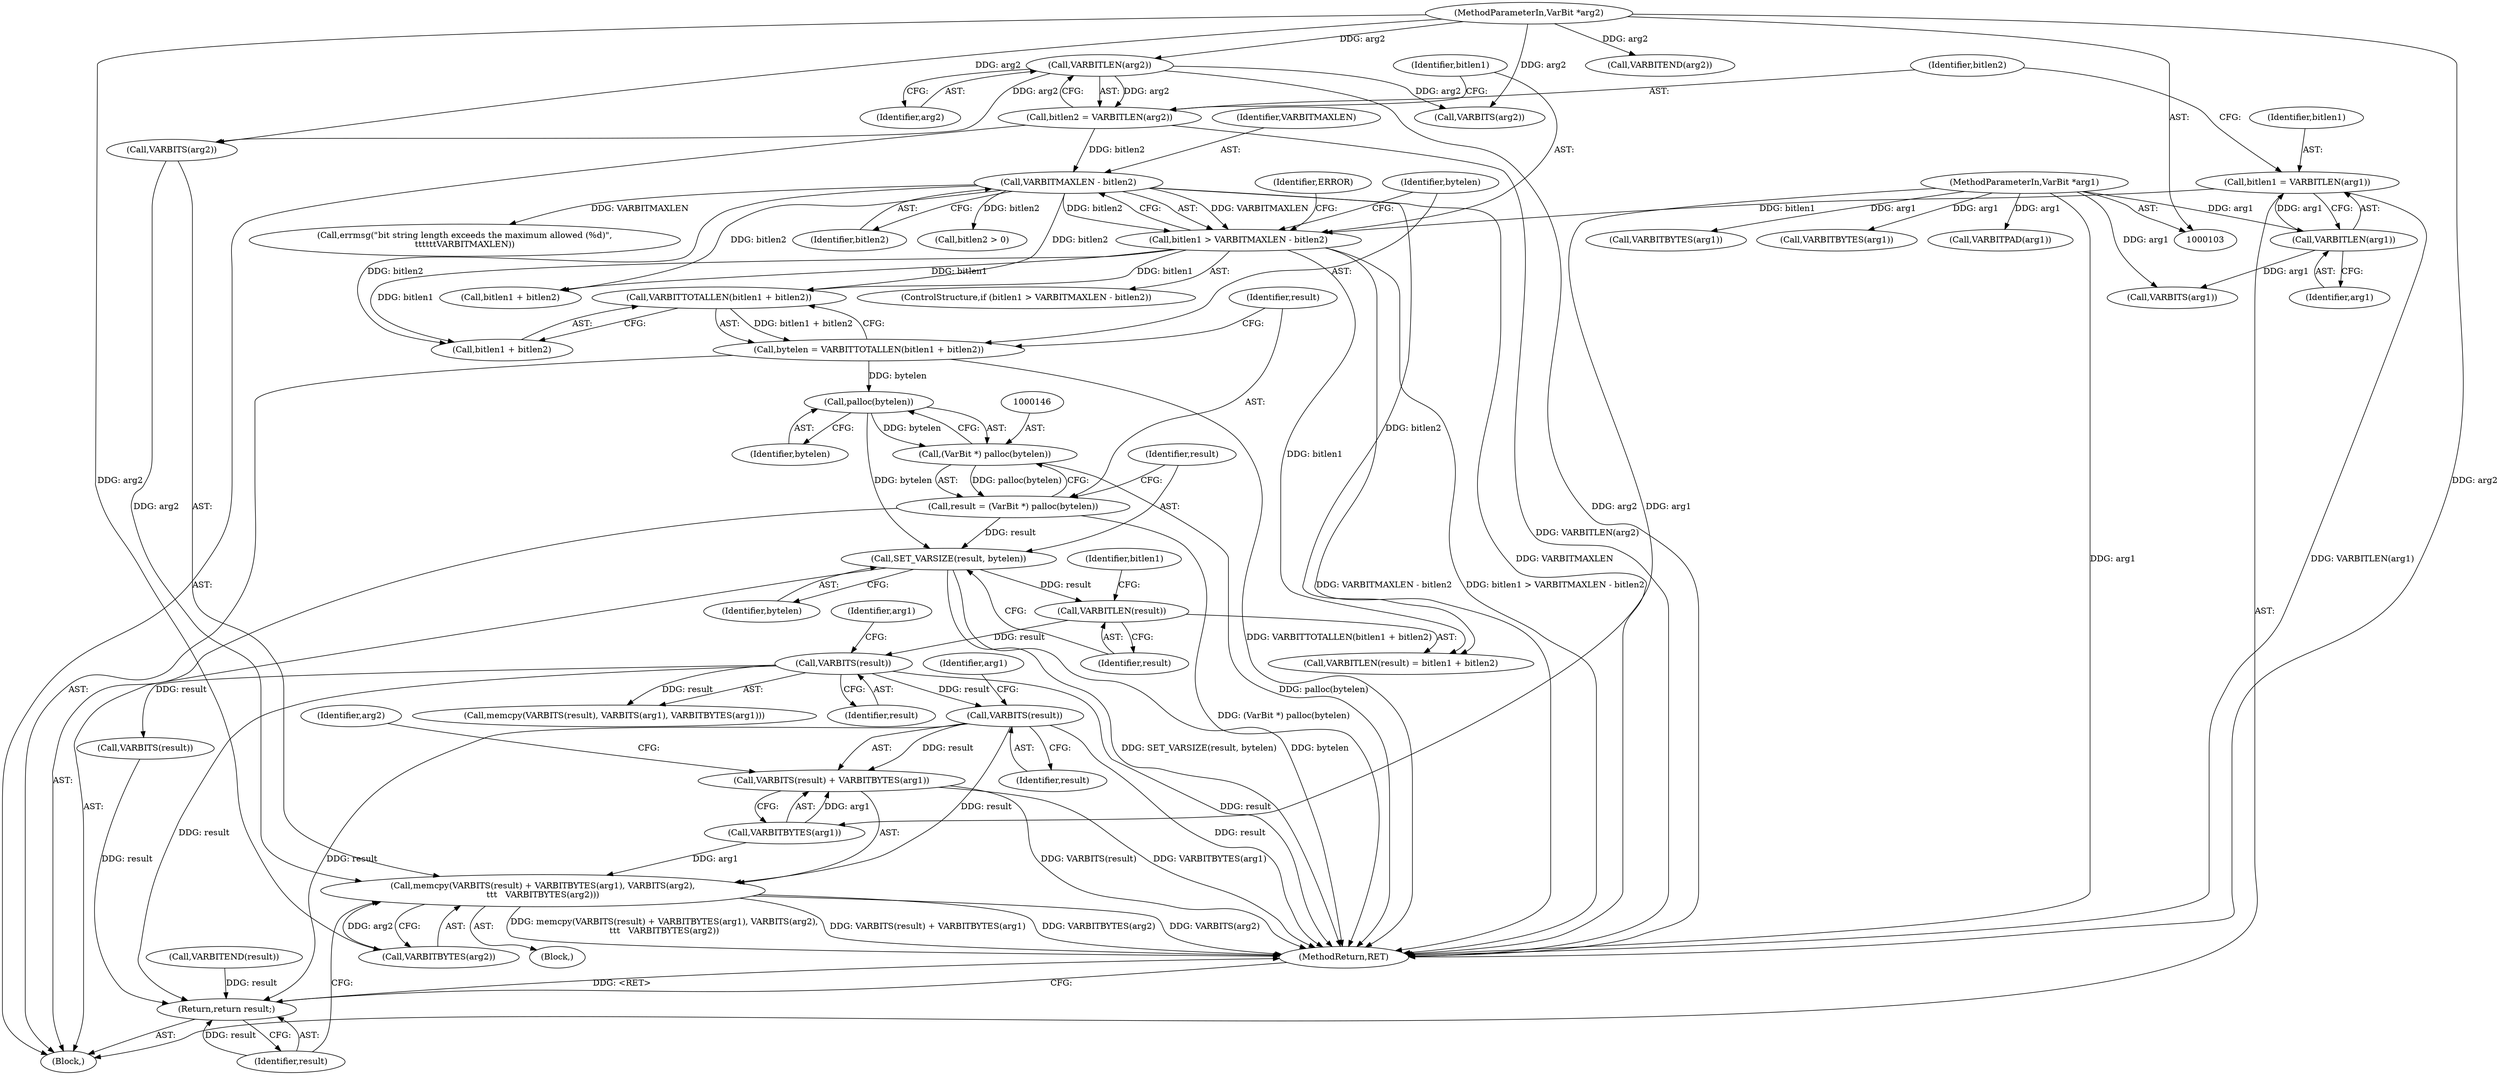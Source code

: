 digraph "0_postgres_31400a673325147e1205326008e32135a78b4d8a_20@pointer" {
"1000176" [label="(Call,VARBITS(result))"];
"1000159" [label="(Call,VARBITS(result))"];
"1000153" [label="(Call,VARBITLEN(result))"];
"1000149" [label="(Call,SET_VARSIZE(result, bytelen))"];
"1000143" [label="(Call,result = (VarBit *) palloc(bytelen))"];
"1000145" [label="(Call,(VarBit *) palloc(bytelen))"];
"1000147" [label="(Call,palloc(bytelen))"];
"1000137" [label="(Call,bytelen = VARBITTOTALLEN(bitlen1 + bitlen2))"];
"1000139" [label="(Call,VARBITTOTALLEN(bitlen1 + bitlen2))"];
"1000124" [label="(Call,bitlen1 > VARBITMAXLEN - bitlen2)"];
"1000115" [label="(Call,bitlen1 = VARBITLEN(arg1))"];
"1000117" [label="(Call,VARBITLEN(arg1))"];
"1000104" [label="(MethodParameterIn,VarBit *arg1)"];
"1000126" [label="(Call,VARBITMAXLEN - bitlen2)"];
"1000119" [label="(Call,bitlen2 = VARBITLEN(arg2))"];
"1000121" [label="(Call,VARBITLEN(arg2))"];
"1000105" [label="(MethodParameterIn,VarBit *arg2)"];
"1000174" [label="(Call,memcpy(VARBITS(result) + VARBITBYTES(arg1), VARBITS(arg2),\n\t\t\t   VARBITBYTES(arg2)))"];
"1000175" [label="(Call,VARBITS(result) + VARBITBYTES(arg1))"];
"1000241" [label="(Return,return result;)"];
"1000116" [label="(Identifier,bitlen1)"];
"1000130" [label="(Identifier,ERROR)"];
"1000117" [label="(Call,VARBITLEN(arg1))"];
"1000125" [label="(Identifier,bitlen1)"];
"1000138" [label="(Identifier,bytelen)"];
"1000106" [label="(Block,)"];
"1000145" [label="(Call,(VarBit *) palloc(bytelen))"];
"1000182" [label="(Call,VARBITBYTES(arg2))"];
"1000179" [label="(Identifier,arg1)"];
"1000243" [label="(MethodReturn,RET)"];
"1000163" [label="(Call,VARBITBYTES(arg1))"];
"1000151" [label="(Identifier,bytelen)"];
"1000242" [label="(Identifier,result)"];
"1000167" [label="(Call,VARBITPAD(arg1))"];
"1000120" [label="(Identifier,bitlen2)"];
"1000115" [label="(Call,bitlen1 = VARBITLEN(arg1))"];
"1000144" [label="(Identifier,result)"];
"1000180" [label="(Call,VARBITS(arg2))"];
"1000127" [label="(Identifier,VARBITMAXLEN)"];
"1000174" [label="(Call,memcpy(VARBITS(result) + VARBITBYTES(arg1), VARBITS(arg2),\n\t\t\t   VARBITBYTES(arg2)))"];
"1000119" [label="(Call,bitlen2 = VARBITLEN(arg2))"];
"1000124" [label="(Call,bitlen1 > VARBITMAXLEN - bitlen2)"];
"1000118" [label="(Identifier,arg1)"];
"1000178" [label="(Call,VARBITBYTES(arg1))"];
"1000207" [label="(Call,VARBITS(arg2))"];
"1000230" [label="(Call,VARBITEND(result))"];
"1000122" [label="(Identifier,arg2)"];
"1000173" [label="(Block,)"];
"1000123" [label="(ControlStructure,if (bitlen1 > VARBITMAXLEN - bitlen2))"];
"1000186" [label="(Call,bitlen2 > 0)"];
"1000147" [label="(Call,palloc(bytelen))"];
"1000137" [label="(Call,bytelen = VARBITTOTALLEN(bitlen1 + bitlen2))"];
"1000176" [label="(Call,VARBITS(result))"];
"1000156" [label="(Identifier,bitlen1)"];
"1000152" [label="(Call,VARBITLEN(result) = bitlen1 + bitlen2)"];
"1000150" [label="(Identifier,result)"];
"1000211" [label="(Call,VARBITEND(arg2))"];
"1000241" [label="(Return,return result;)"];
"1000159" [label="(Call,VARBITS(result))"];
"1000128" [label="(Identifier,bitlen2)"];
"1000149" [label="(Call,SET_VARSIZE(result, bytelen))"];
"1000175" [label="(Call,VARBITS(result) + VARBITBYTES(arg1))"];
"1000198" [label="(Call,VARBITS(result))"];
"1000161" [label="(Call,VARBITS(arg1))"];
"1000158" [label="(Call,memcpy(VARBITS(result), VARBITS(arg1), VARBITBYTES(arg1)))"];
"1000201" [label="(Call,VARBITBYTES(arg1))"];
"1000181" [label="(Identifier,arg2)"];
"1000134" [label="(Call,errmsg(\"bit string length exceeds the maximum allowed (%d)\",\n\t\t\t\t\t\tVARBITMAXLEN))"];
"1000177" [label="(Identifier,result)"];
"1000148" [label="(Identifier,bytelen)"];
"1000139" [label="(Call,VARBITTOTALLEN(bitlen1 + bitlen2))"];
"1000155" [label="(Call,bitlen1 + bitlen2)"];
"1000154" [label="(Identifier,result)"];
"1000160" [label="(Identifier,result)"];
"1000162" [label="(Identifier,arg1)"];
"1000143" [label="(Call,result = (VarBit *) palloc(bytelen))"];
"1000121" [label="(Call,VARBITLEN(arg2))"];
"1000126" [label="(Call,VARBITMAXLEN - bitlen2)"];
"1000104" [label="(MethodParameterIn,VarBit *arg1)"];
"1000153" [label="(Call,VARBITLEN(result))"];
"1000105" [label="(MethodParameterIn,VarBit *arg2)"];
"1000140" [label="(Call,bitlen1 + bitlen2)"];
"1000176" -> "1000175"  [label="AST: "];
"1000176" -> "1000177"  [label="CFG: "];
"1000177" -> "1000176"  [label="AST: "];
"1000179" -> "1000176"  [label="CFG: "];
"1000176" -> "1000243"  [label="DDG: result"];
"1000176" -> "1000174"  [label="DDG: result"];
"1000176" -> "1000175"  [label="DDG: result"];
"1000159" -> "1000176"  [label="DDG: result"];
"1000176" -> "1000241"  [label="DDG: result"];
"1000159" -> "1000158"  [label="AST: "];
"1000159" -> "1000160"  [label="CFG: "];
"1000160" -> "1000159"  [label="AST: "];
"1000162" -> "1000159"  [label="CFG: "];
"1000159" -> "1000243"  [label="DDG: result"];
"1000159" -> "1000158"  [label="DDG: result"];
"1000153" -> "1000159"  [label="DDG: result"];
"1000159" -> "1000198"  [label="DDG: result"];
"1000159" -> "1000241"  [label="DDG: result"];
"1000153" -> "1000152"  [label="AST: "];
"1000153" -> "1000154"  [label="CFG: "];
"1000154" -> "1000153"  [label="AST: "];
"1000156" -> "1000153"  [label="CFG: "];
"1000149" -> "1000153"  [label="DDG: result"];
"1000149" -> "1000106"  [label="AST: "];
"1000149" -> "1000151"  [label="CFG: "];
"1000150" -> "1000149"  [label="AST: "];
"1000151" -> "1000149"  [label="AST: "];
"1000154" -> "1000149"  [label="CFG: "];
"1000149" -> "1000243"  [label="DDG: bytelen"];
"1000149" -> "1000243"  [label="DDG: SET_VARSIZE(result, bytelen)"];
"1000143" -> "1000149"  [label="DDG: result"];
"1000147" -> "1000149"  [label="DDG: bytelen"];
"1000143" -> "1000106"  [label="AST: "];
"1000143" -> "1000145"  [label="CFG: "];
"1000144" -> "1000143"  [label="AST: "];
"1000145" -> "1000143"  [label="AST: "];
"1000150" -> "1000143"  [label="CFG: "];
"1000143" -> "1000243"  [label="DDG: (VarBit *) palloc(bytelen)"];
"1000145" -> "1000143"  [label="DDG: palloc(bytelen)"];
"1000145" -> "1000147"  [label="CFG: "];
"1000146" -> "1000145"  [label="AST: "];
"1000147" -> "1000145"  [label="AST: "];
"1000145" -> "1000243"  [label="DDG: palloc(bytelen)"];
"1000147" -> "1000145"  [label="DDG: bytelen"];
"1000147" -> "1000148"  [label="CFG: "];
"1000148" -> "1000147"  [label="AST: "];
"1000137" -> "1000147"  [label="DDG: bytelen"];
"1000137" -> "1000106"  [label="AST: "];
"1000137" -> "1000139"  [label="CFG: "];
"1000138" -> "1000137"  [label="AST: "];
"1000139" -> "1000137"  [label="AST: "];
"1000144" -> "1000137"  [label="CFG: "];
"1000137" -> "1000243"  [label="DDG: VARBITTOTALLEN(bitlen1 + bitlen2)"];
"1000139" -> "1000137"  [label="DDG: bitlen1 + bitlen2"];
"1000139" -> "1000140"  [label="CFG: "];
"1000140" -> "1000139"  [label="AST: "];
"1000124" -> "1000139"  [label="DDG: bitlen1"];
"1000126" -> "1000139"  [label="DDG: bitlen2"];
"1000124" -> "1000123"  [label="AST: "];
"1000124" -> "1000126"  [label="CFG: "];
"1000125" -> "1000124"  [label="AST: "];
"1000126" -> "1000124"  [label="AST: "];
"1000130" -> "1000124"  [label="CFG: "];
"1000138" -> "1000124"  [label="CFG: "];
"1000124" -> "1000243"  [label="DDG: VARBITMAXLEN - bitlen2"];
"1000124" -> "1000243"  [label="DDG: bitlen1 > VARBITMAXLEN - bitlen2"];
"1000115" -> "1000124"  [label="DDG: bitlen1"];
"1000126" -> "1000124"  [label="DDG: VARBITMAXLEN"];
"1000126" -> "1000124"  [label="DDG: bitlen2"];
"1000124" -> "1000140"  [label="DDG: bitlen1"];
"1000124" -> "1000152"  [label="DDG: bitlen1"];
"1000124" -> "1000155"  [label="DDG: bitlen1"];
"1000115" -> "1000106"  [label="AST: "];
"1000115" -> "1000117"  [label="CFG: "];
"1000116" -> "1000115"  [label="AST: "];
"1000117" -> "1000115"  [label="AST: "];
"1000120" -> "1000115"  [label="CFG: "];
"1000115" -> "1000243"  [label="DDG: VARBITLEN(arg1)"];
"1000117" -> "1000115"  [label="DDG: arg1"];
"1000117" -> "1000118"  [label="CFG: "];
"1000118" -> "1000117"  [label="AST: "];
"1000104" -> "1000117"  [label="DDG: arg1"];
"1000117" -> "1000161"  [label="DDG: arg1"];
"1000104" -> "1000103"  [label="AST: "];
"1000104" -> "1000243"  [label="DDG: arg1"];
"1000104" -> "1000161"  [label="DDG: arg1"];
"1000104" -> "1000163"  [label="DDG: arg1"];
"1000104" -> "1000167"  [label="DDG: arg1"];
"1000104" -> "1000178"  [label="DDG: arg1"];
"1000104" -> "1000201"  [label="DDG: arg1"];
"1000126" -> "1000128"  [label="CFG: "];
"1000127" -> "1000126"  [label="AST: "];
"1000128" -> "1000126"  [label="AST: "];
"1000126" -> "1000243"  [label="DDG: VARBITMAXLEN"];
"1000119" -> "1000126"  [label="DDG: bitlen2"];
"1000126" -> "1000134"  [label="DDG: VARBITMAXLEN"];
"1000126" -> "1000140"  [label="DDG: bitlen2"];
"1000126" -> "1000152"  [label="DDG: bitlen2"];
"1000126" -> "1000155"  [label="DDG: bitlen2"];
"1000126" -> "1000186"  [label="DDG: bitlen2"];
"1000119" -> "1000106"  [label="AST: "];
"1000119" -> "1000121"  [label="CFG: "];
"1000120" -> "1000119"  [label="AST: "];
"1000121" -> "1000119"  [label="AST: "];
"1000125" -> "1000119"  [label="CFG: "];
"1000119" -> "1000243"  [label="DDG: VARBITLEN(arg2)"];
"1000121" -> "1000119"  [label="DDG: arg2"];
"1000121" -> "1000122"  [label="CFG: "];
"1000122" -> "1000121"  [label="AST: "];
"1000121" -> "1000243"  [label="DDG: arg2"];
"1000105" -> "1000121"  [label="DDG: arg2"];
"1000121" -> "1000180"  [label="DDG: arg2"];
"1000121" -> "1000207"  [label="DDG: arg2"];
"1000105" -> "1000103"  [label="AST: "];
"1000105" -> "1000243"  [label="DDG: arg2"];
"1000105" -> "1000180"  [label="DDG: arg2"];
"1000105" -> "1000182"  [label="DDG: arg2"];
"1000105" -> "1000207"  [label="DDG: arg2"];
"1000105" -> "1000211"  [label="DDG: arg2"];
"1000174" -> "1000173"  [label="AST: "];
"1000174" -> "1000182"  [label="CFG: "];
"1000175" -> "1000174"  [label="AST: "];
"1000180" -> "1000174"  [label="AST: "];
"1000182" -> "1000174"  [label="AST: "];
"1000242" -> "1000174"  [label="CFG: "];
"1000174" -> "1000243"  [label="DDG: VARBITBYTES(arg2)"];
"1000174" -> "1000243"  [label="DDG: VARBITS(arg2)"];
"1000174" -> "1000243"  [label="DDG: memcpy(VARBITS(result) + VARBITBYTES(arg1), VARBITS(arg2),\n\t\t\t   VARBITBYTES(arg2))"];
"1000174" -> "1000243"  [label="DDG: VARBITS(result) + VARBITBYTES(arg1)"];
"1000178" -> "1000174"  [label="DDG: arg1"];
"1000180" -> "1000174"  [label="DDG: arg2"];
"1000182" -> "1000174"  [label="DDG: arg2"];
"1000175" -> "1000178"  [label="CFG: "];
"1000178" -> "1000175"  [label="AST: "];
"1000181" -> "1000175"  [label="CFG: "];
"1000175" -> "1000243"  [label="DDG: VARBITBYTES(arg1)"];
"1000175" -> "1000243"  [label="DDG: VARBITS(result)"];
"1000178" -> "1000175"  [label="DDG: arg1"];
"1000241" -> "1000106"  [label="AST: "];
"1000241" -> "1000242"  [label="CFG: "];
"1000242" -> "1000241"  [label="AST: "];
"1000243" -> "1000241"  [label="CFG: "];
"1000241" -> "1000243"  [label="DDG: <RET>"];
"1000242" -> "1000241"  [label="DDG: result"];
"1000230" -> "1000241"  [label="DDG: result"];
"1000198" -> "1000241"  [label="DDG: result"];
}
